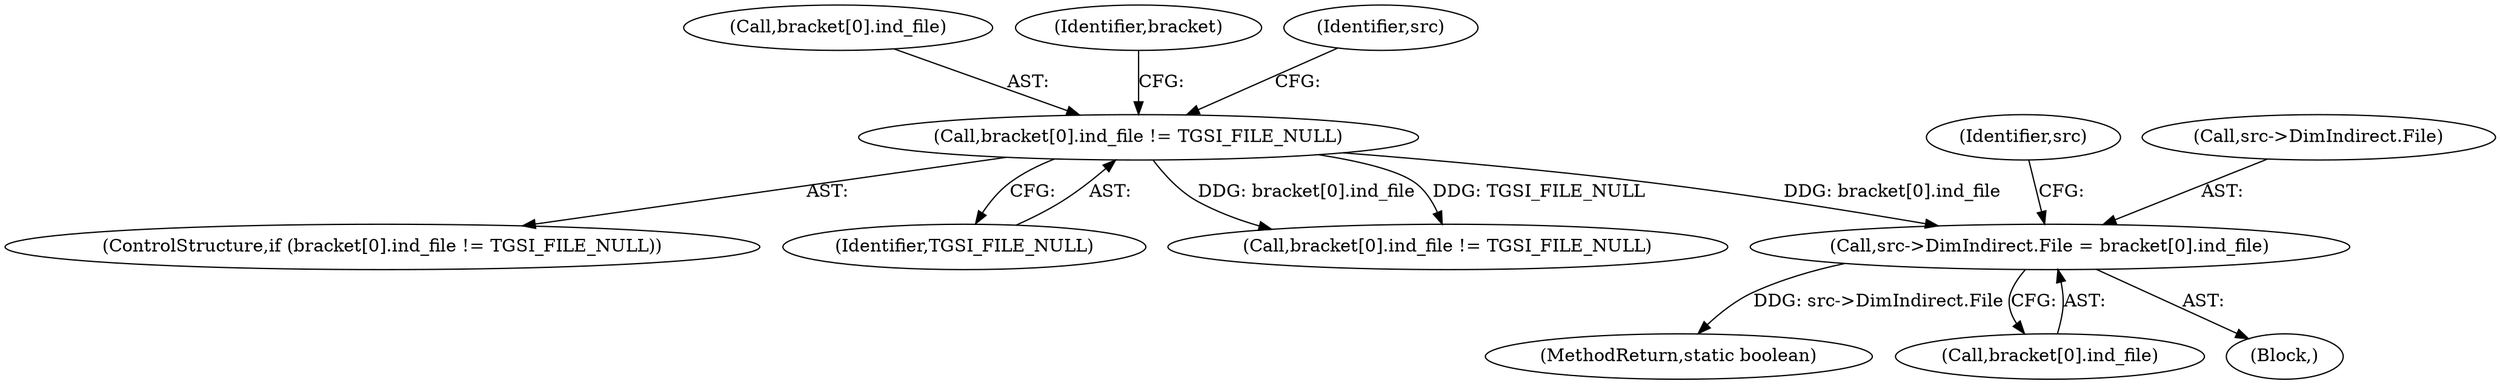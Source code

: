 digraph "0_virglrenderer_e534b51ca3c3cd25f3990589932a9ed711c59b27@array" {
"1001912" [label="(Call,src->DimIndirect.File = bracket[0].ind_file)"];
"1001897" [label="(Call,bracket[0].ind_file != TGSI_FILE_NULL)"];
"1001898" [label="(Call,bracket[0].ind_file)"];
"1004155" [label="(MethodReturn,static boolean)"];
"1001958" [label="(Identifier,bracket)"];
"1001896" [label="(ControlStructure,if (bracket[0].ind_file != TGSI_FILE_NULL))"];
"1001918" [label="(Call,bracket[0].ind_file)"];
"1001897" [label="(Call,bracket[0].ind_file != TGSI_FILE_NULL)"];
"1001903" [label="(Identifier,TGSI_FILE_NULL)"];
"1001908" [label="(Identifier,src)"];
"1001904" [label="(Block,)"];
"1001926" [label="(Identifier,src)"];
"1001912" [label="(Call,src->DimIndirect.File = bracket[0].ind_file)"];
"1001913" [label="(Call,src->DimIndirect.File)"];
"1001975" [label="(Call,bracket[0].ind_file != TGSI_FILE_NULL)"];
"1001912" -> "1001904"  [label="AST: "];
"1001912" -> "1001918"  [label="CFG: "];
"1001913" -> "1001912"  [label="AST: "];
"1001918" -> "1001912"  [label="AST: "];
"1001926" -> "1001912"  [label="CFG: "];
"1001912" -> "1004155"  [label="DDG: src->DimIndirect.File"];
"1001897" -> "1001912"  [label="DDG: bracket[0].ind_file"];
"1001897" -> "1001896"  [label="AST: "];
"1001897" -> "1001903"  [label="CFG: "];
"1001898" -> "1001897"  [label="AST: "];
"1001903" -> "1001897"  [label="AST: "];
"1001908" -> "1001897"  [label="CFG: "];
"1001958" -> "1001897"  [label="CFG: "];
"1001897" -> "1001975"  [label="DDG: bracket[0].ind_file"];
"1001897" -> "1001975"  [label="DDG: TGSI_FILE_NULL"];
}
